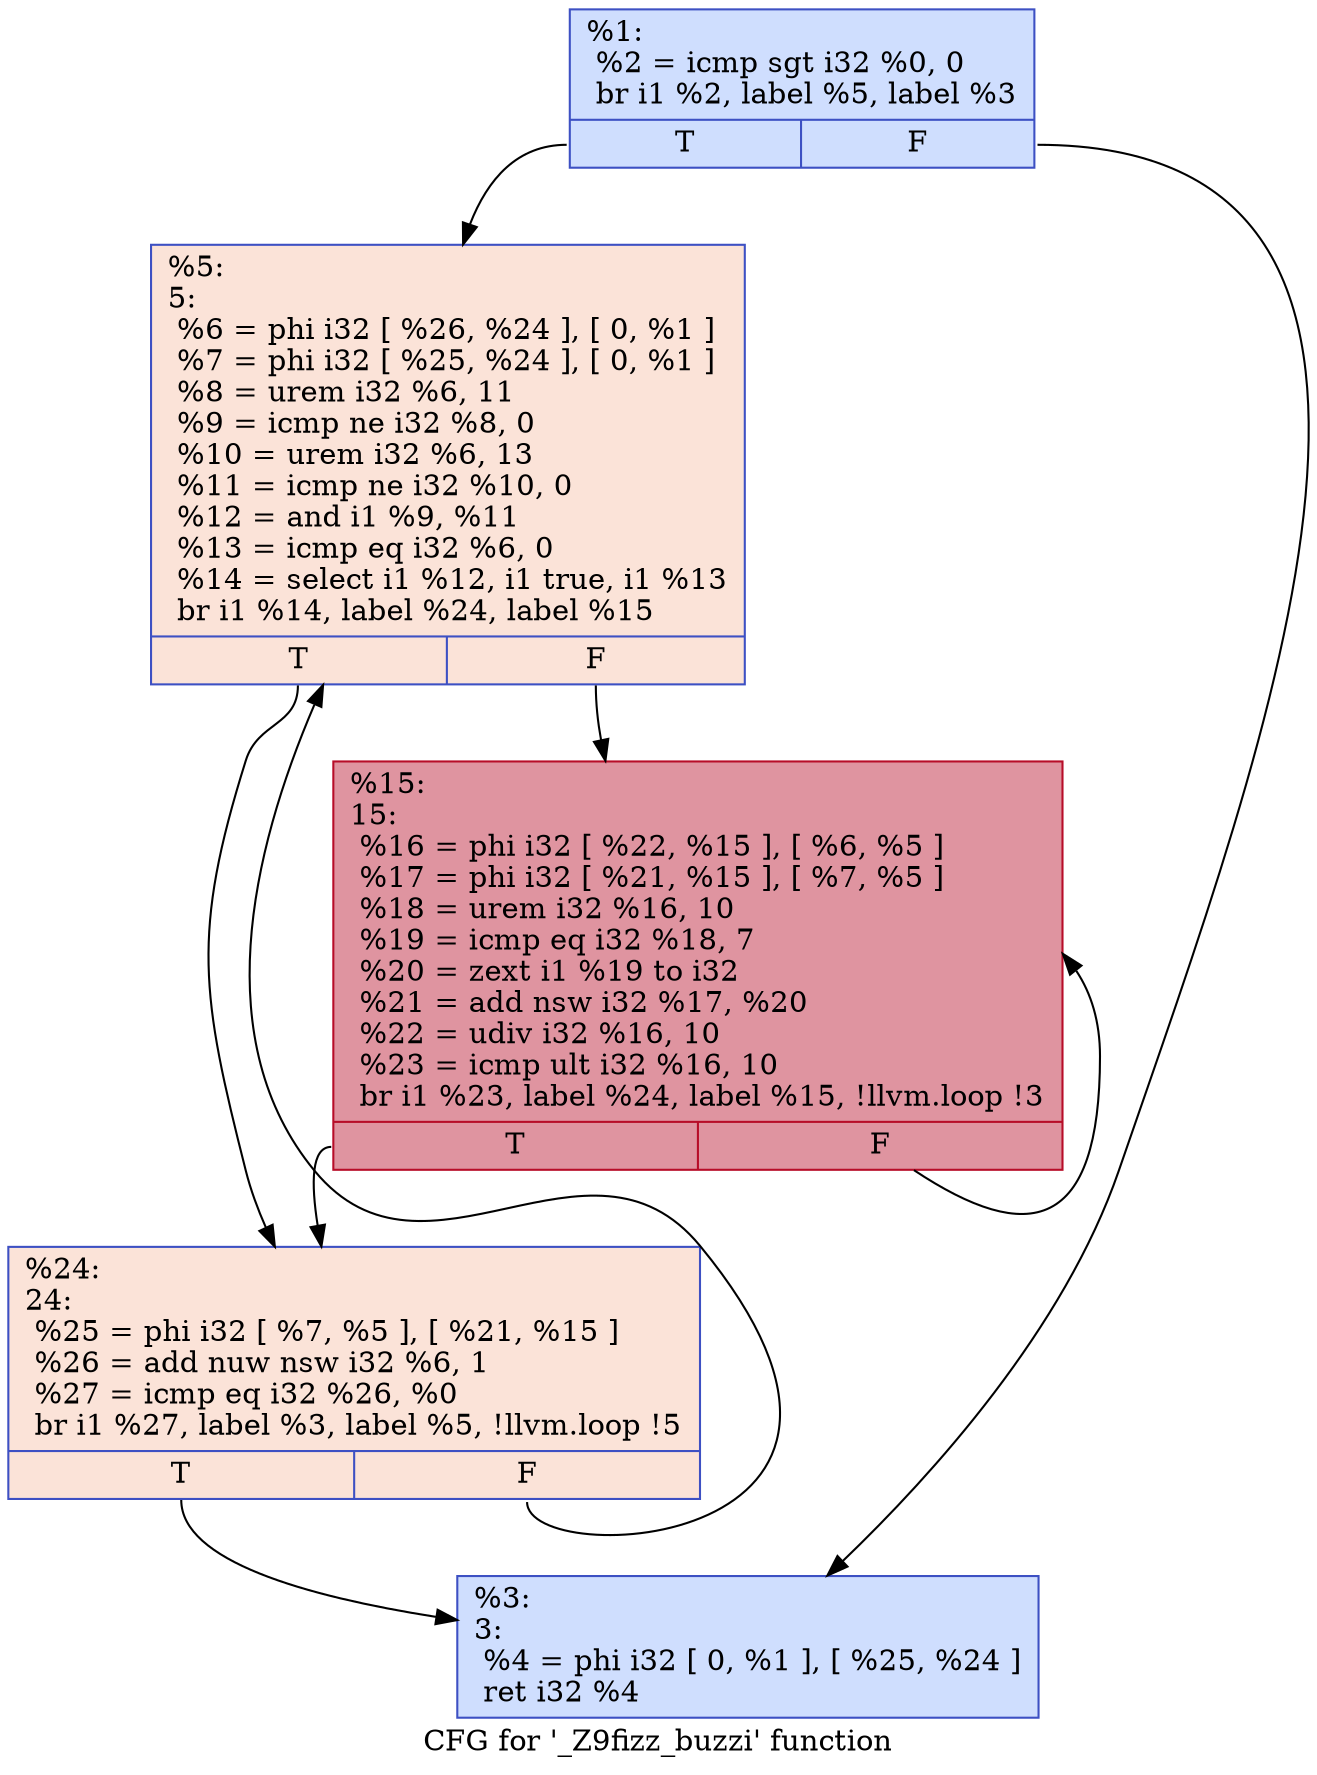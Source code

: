 digraph "CFG for '_Z9fizz_buzzi' function" {
	label="CFG for '_Z9fizz_buzzi' function";

	Node0x55739563f5e0 [shape=record,color="#3d50c3ff", style=filled, fillcolor="#93b5fe70",label="{%1:\l  %2 = icmp sgt i32 %0, 0\l  br i1 %2, label %5, label %3\l|{<s0>T|<s1>F}}"];
	Node0x55739563f5e0:s0 -> Node0x55739563fd30;
	Node0x55739563f5e0:s1 -> Node0x55739563fd80;
	Node0x55739563fd80 [shape=record,color="#3d50c3ff", style=filled, fillcolor="#93b5fe70",label="{%3:\l3:                                                \l  %4 = phi i32 [ 0, %1 ], [ %25, %24 ]\l  ret i32 %4\l}"];
	Node0x55739563fd30 [shape=record,color="#3d50c3ff", style=filled, fillcolor="#f6bfa670",label="{%5:\l5:                                                \l  %6 = phi i32 [ %26, %24 ], [ 0, %1 ]\l  %7 = phi i32 [ %25, %24 ], [ 0, %1 ]\l  %8 = urem i32 %6, 11\l  %9 = icmp ne i32 %8, 0\l  %10 = urem i32 %6, 13\l  %11 = icmp ne i32 %10, 0\l  %12 = and i1 %9, %11\l  %13 = icmp eq i32 %6, 0\l  %14 = select i1 %12, i1 true, i1 %13\l  br i1 %14, label %24, label %15\l|{<s0>T|<s1>F}}"];
	Node0x55739563fd30:s0 -> Node0x55739563feb0;
	Node0x55739563fd30:s1 -> Node0x55739563fff0;
	Node0x55739563fff0 [shape=record,color="#b70d28ff", style=filled, fillcolor="#b70d2870",label="{%15:\l15:                                               \l  %16 = phi i32 [ %22, %15 ], [ %6, %5 ]\l  %17 = phi i32 [ %21, %15 ], [ %7, %5 ]\l  %18 = urem i32 %16, 10\l  %19 = icmp eq i32 %18, 7\l  %20 = zext i1 %19 to i32\l  %21 = add nsw i32 %17, %20\l  %22 = udiv i32 %16, 10\l  %23 = icmp ult i32 %16, 10\l  br i1 %23, label %24, label %15, !llvm.loop !3\l|{<s0>T|<s1>F}}"];
	Node0x55739563fff0:s0 -> Node0x55739563feb0;
	Node0x55739563fff0:s1 -> Node0x55739563fff0;
	Node0x55739563feb0 [shape=record,color="#3d50c3ff", style=filled, fillcolor="#f6bfa670",label="{%24:\l24:                                               \l  %25 = phi i32 [ %7, %5 ], [ %21, %15 ]\l  %26 = add nuw nsw i32 %6, 1\l  %27 = icmp eq i32 %26, %0\l  br i1 %27, label %3, label %5, !llvm.loop !5\l|{<s0>T|<s1>F}}"];
	Node0x55739563feb0:s0 -> Node0x55739563fd80;
	Node0x55739563feb0:s1 -> Node0x55739563fd30;
}
